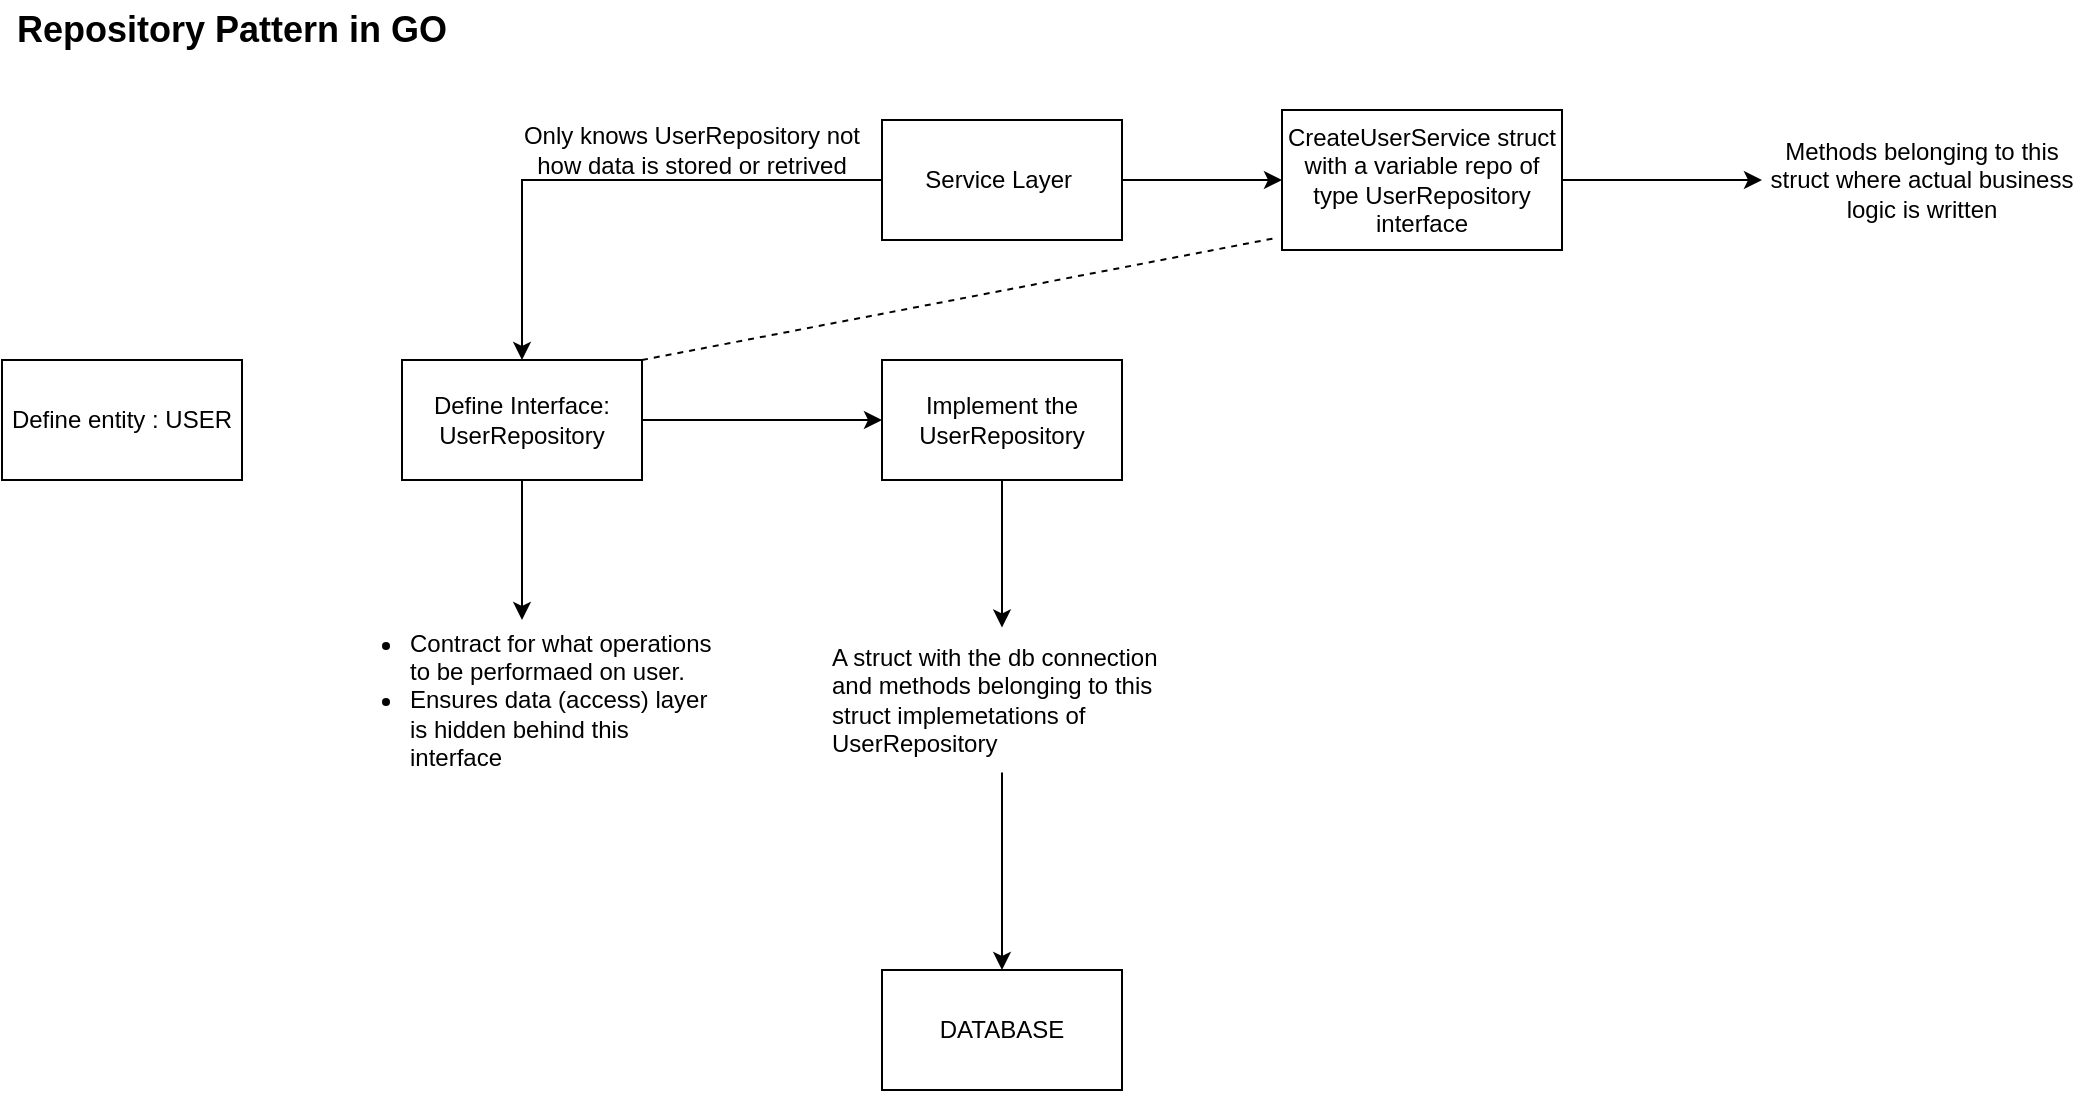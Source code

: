 <mxfile version="24.7.7">
  <diagram name="Page-1" id="XuLws41ACszbUNh-4v6C">
    <mxGraphModel dx="1433" dy="819" grid="1" gridSize="10" guides="1" tooltips="1" connect="1" arrows="1" fold="1" page="1" pageScale="1" pageWidth="827" pageHeight="1169" math="0" shadow="0">
      <root>
        <mxCell id="0" />
        <mxCell id="1" parent="0" />
        <mxCell id="MMr2BfFcpOe8eZguHO5X-1" value="Define entity : USER" style="rounded=0;whiteSpace=wrap;html=1;" vertex="1" parent="1">
          <mxGeometry x="80" y="200" width="120" height="60" as="geometry" />
        </mxCell>
        <mxCell id="MMr2BfFcpOe8eZguHO5X-4" value="" style="edgeStyle=orthogonalEdgeStyle;rounded=0;orthogonalLoop=1;jettySize=auto;html=1;" edge="1" parent="1" source="MMr2BfFcpOe8eZguHO5X-2" target="MMr2BfFcpOe8eZguHO5X-3">
          <mxGeometry relative="1" as="geometry" />
        </mxCell>
        <mxCell id="MMr2BfFcpOe8eZguHO5X-13" value="" style="edgeStyle=orthogonalEdgeStyle;rounded=0;orthogonalLoop=1;jettySize=auto;html=1;" edge="1" parent="1" source="MMr2BfFcpOe8eZguHO5X-2" target="MMr2BfFcpOe8eZguHO5X-10">
          <mxGeometry relative="1" as="geometry" />
        </mxCell>
        <mxCell id="MMr2BfFcpOe8eZguHO5X-2" value="Define Interface: UserRepository" style="rounded=0;whiteSpace=wrap;html=1;" vertex="1" parent="1">
          <mxGeometry x="280" y="200" width="120" height="60" as="geometry" />
        </mxCell>
        <mxCell id="MMr2BfFcpOe8eZguHO5X-3" value="&lt;ul&gt;&lt;li style=&quot;text-align: left;&quot;&gt;Contract for what operations to be performaed on user.&lt;/li&gt;&lt;li style=&quot;text-align: left;&quot;&gt;Ensures data (access) layer is hidden behind this interface&lt;/li&gt;&lt;/ul&gt;" style="text;html=1;align=center;verticalAlign=middle;whiteSpace=wrap;rounded=0;" vertex="1" parent="1">
          <mxGeometry x="242.5" y="330" width="195" height="80" as="geometry" />
        </mxCell>
        <mxCell id="MMr2BfFcpOe8eZguHO5X-6" value="" style="edgeStyle=orthogonalEdgeStyle;rounded=0;orthogonalLoop=1;jettySize=auto;html=1;" edge="1" parent="1" source="MMr2BfFcpOe8eZguHO5X-5" target="MMr2BfFcpOe8eZguHO5X-2">
          <mxGeometry relative="1" as="geometry" />
        </mxCell>
        <mxCell id="MMr2BfFcpOe8eZguHO5X-17" value="" style="edgeStyle=orthogonalEdgeStyle;rounded=0;orthogonalLoop=1;jettySize=auto;html=1;" edge="1" parent="1" source="MMr2BfFcpOe8eZguHO5X-5" target="MMr2BfFcpOe8eZguHO5X-16">
          <mxGeometry relative="1" as="geometry" />
        </mxCell>
        <mxCell id="MMr2BfFcpOe8eZguHO5X-5" value="Service Layer&amp;nbsp;" style="rounded=0;whiteSpace=wrap;html=1;" vertex="1" parent="1">
          <mxGeometry x="520" y="80" width="120" height="60" as="geometry" />
        </mxCell>
        <mxCell id="MMr2BfFcpOe8eZguHO5X-7" value="Only knows UserRepository not how data is stored or retrived" style="text;html=1;align=center;verticalAlign=middle;whiteSpace=wrap;rounded=0;" vertex="1" parent="1">
          <mxGeometry x="330" y="90" width="190" height="10" as="geometry" />
        </mxCell>
        <mxCell id="MMr2BfFcpOe8eZguHO5X-12" value="" style="edgeStyle=orthogonalEdgeStyle;rounded=0;orthogonalLoop=1;jettySize=auto;html=1;" edge="1" parent="1" source="MMr2BfFcpOe8eZguHO5X-10" target="MMr2BfFcpOe8eZguHO5X-11">
          <mxGeometry relative="1" as="geometry" />
        </mxCell>
        <mxCell id="MMr2BfFcpOe8eZguHO5X-10" value="Implement the UserRepository" style="rounded=0;whiteSpace=wrap;html=1;" vertex="1" parent="1">
          <mxGeometry x="520" y="200" width="120" height="60" as="geometry" />
        </mxCell>
        <mxCell id="MMr2BfFcpOe8eZguHO5X-15" value="" style="edgeStyle=orthogonalEdgeStyle;rounded=0;orthogonalLoop=1;jettySize=auto;html=1;" edge="1" parent="1" source="MMr2BfFcpOe8eZguHO5X-11" target="MMr2BfFcpOe8eZguHO5X-14">
          <mxGeometry relative="1" as="geometry" />
        </mxCell>
        <mxCell id="MMr2BfFcpOe8eZguHO5X-11" value="A struct with the db connection and methods belonging to this struct implemetations of UserRepository" style="text;html=1;align=left;verticalAlign=middle;whiteSpace=wrap;rounded=0;" vertex="1" parent="1">
          <mxGeometry x="492.5" y="333.75" width="175" height="72.5" as="geometry" />
        </mxCell>
        <mxCell id="MMr2BfFcpOe8eZguHO5X-14" value="DATABASE" style="whiteSpace=wrap;html=1;" vertex="1" parent="1">
          <mxGeometry x="520" y="505" width="120" height="60" as="geometry" />
        </mxCell>
        <mxCell id="MMr2BfFcpOe8eZguHO5X-22" value="" style="edgeStyle=orthogonalEdgeStyle;rounded=0;orthogonalLoop=1;jettySize=auto;html=1;" edge="1" parent="1" source="MMr2BfFcpOe8eZguHO5X-16" target="MMr2BfFcpOe8eZguHO5X-21">
          <mxGeometry relative="1" as="geometry" />
        </mxCell>
        <mxCell id="MMr2BfFcpOe8eZguHO5X-16" value="CreateUserService struct with a variable repo of type UserRepository interface" style="whiteSpace=wrap;html=1;rounded=0;" vertex="1" parent="1">
          <mxGeometry x="720" y="75" width="140" height="70" as="geometry" />
        </mxCell>
        <mxCell id="MMr2BfFcpOe8eZguHO5X-19" value="" style="endArrow=none;dashed=1;html=1;rounded=0;entryX=-0.021;entryY=0.914;entryDx=0;entryDy=0;exitX=1;exitY=0;exitDx=0;exitDy=0;entryPerimeter=0;" edge="1" parent="1" source="MMr2BfFcpOe8eZguHO5X-2" target="MMr2BfFcpOe8eZguHO5X-16">
          <mxGeometry width="50" height="50" relative="1" as="geometry">
            <mxPoint x="390" y="330" as="sourcePoint" />
            <mxPoint x="440" y="280" as="targetPoint" />
          </mxGeometry>
        </mxCell>
        <mxCell id="MMr2BfFcpOe8eZguHO5X-20" value="&lt;font style=&quot;font-size: 18px;&quot;&gt;&lt;b&gt;Repository Pattern in GO&lt;/b&gt;&lt;/font&gt;" style="text;html=1;align=center;verticalAlign=middle;whiteSpace=wrap;rounded=0;" vertex="1" parent="1">
          <mxGeometry x="80" y="20" width="230" height="30" as="geometry" />
        </mxCell>
        <mxCell id="MMr2BfFcpOe8eZguHO5X-21" value="Methods belonging to this struct where actual business logic is written" style="text;html=1;align=center;verticalAlign=middle;whiteSpace=wrap;rounded=0;" vertex="1" parent="1">
          <mxGeometry x="960" y="82.5" width="160" height="55" as="geometry" />
        </mxCell>
      </root>
    </mxGraphModel>
  </diagram>
</mxfile>
